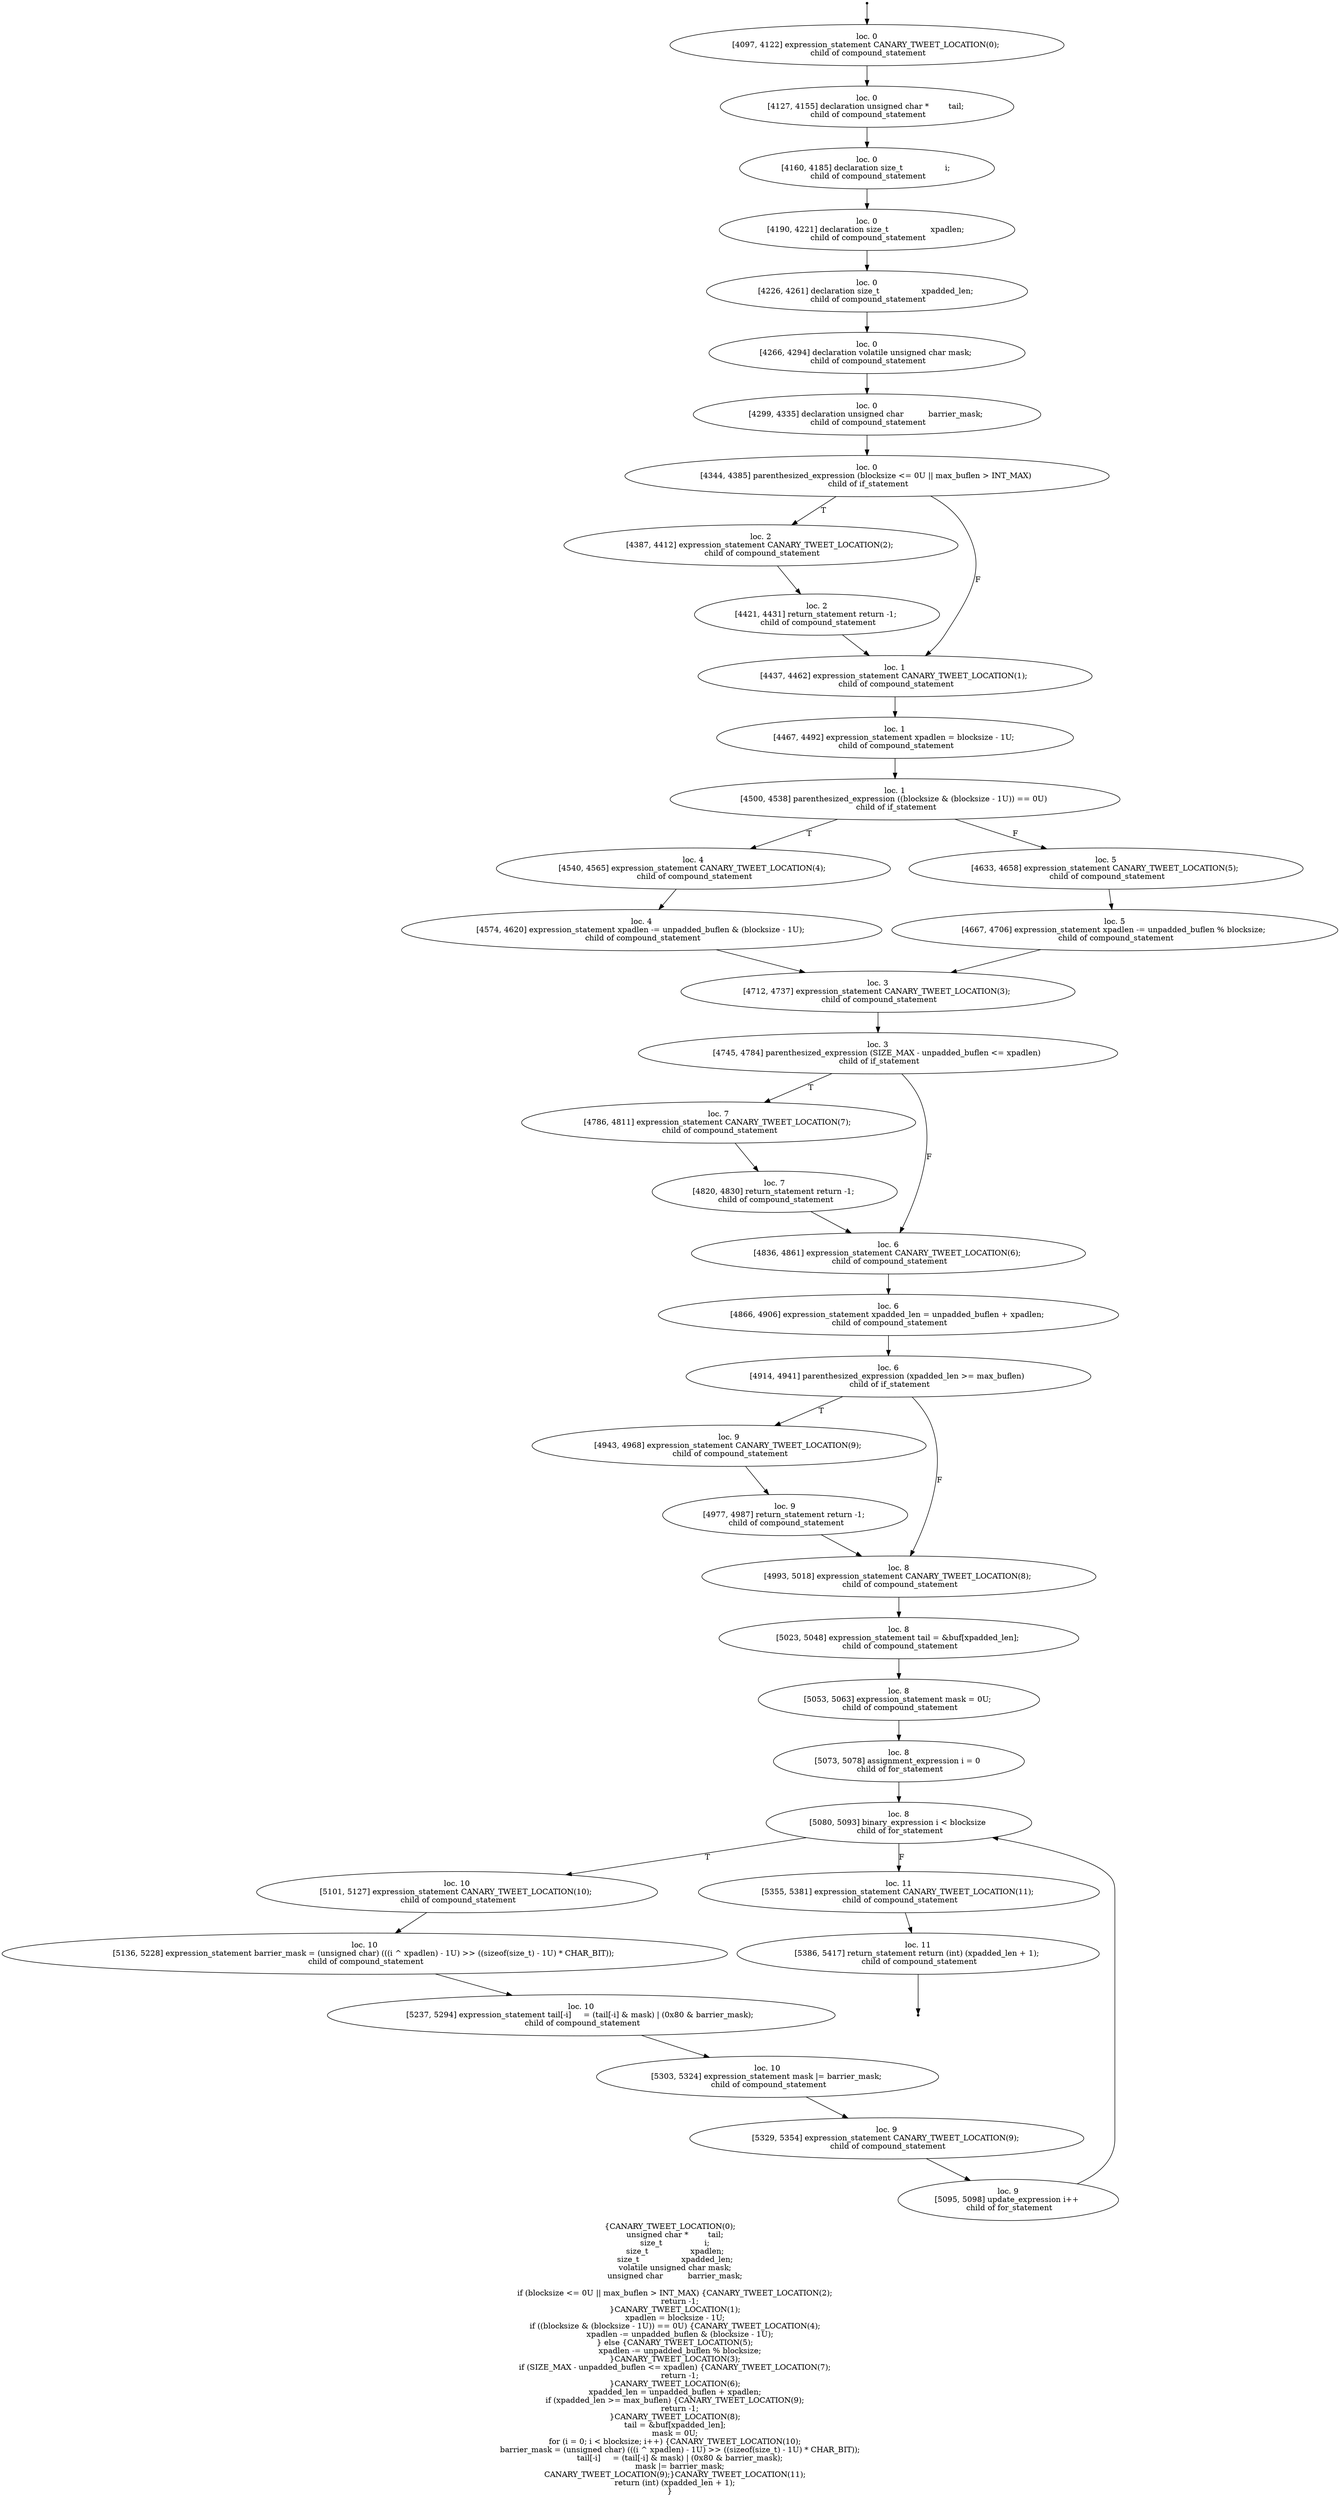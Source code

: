 digraph hydro_pad_7 {
	initial [shape=point]
	initial -> "loc. 0
[4097, 4122] expression_statement CANARY_TWEET_LOCATION(0); 
 child of compound_statement"
	final [shape=point]
	"loc. 11
[5386, 5417] return_statement return (int) (xpadded_len + 1); 
 child of compound_statement" -> final
	"loc. 0
[4097, 4122] expression_statement CANARY_TWEET_LOCATION(0); 
 child of compound_statement"
	"loc. 0
[4097, 4122] expression_statement CANARY_TWEET_LOCATION(0); 
 child of compound_statement" -> "loc. 0
[4127, 4155] declaration unsigned char *        tail; 
 child of compound_statement"
	"loc. 0
[4127, 4155] declaration unsigned char *        tail; 
 child of compound_statement"
	"loc. 0
[4127, 4155] declaration unsigned char *        tail; 
 child of compound_statement" -> "loc. 0
[4160, 4185] declaration size_t                 i; 
 child of compound_statement"
	"loc. 0
[4160, 4185] declaration size_t                 i; 
 child of compound_statement"
	"loc. 0
[4160, 4185] declaration size_t                 i; 
 child of compound_statement" -> "loc. 0
[4190, 4221] declaration size_t                 xpadlen; 
 child of compound_statement"
	"loc. 0
[4190, 4221] declaration size_t                 xpadlen; 
 child of compound_statement"
	"loc. 0
[4190, 4221] declaration size_t                 xpadlen; 
 child of compound_statement" -> "loc. 0
[4226, 4261] declaration size_t                 xpadded_len; 
 child of compound_statement"
	"loc. 0
[4226, 4261] declaration size_t                 xpadded_len; 
 child of compound_statement"
	"loc. 0
[4226, 4261] declaration size_t                 xpadded_len; 
 child of compound_statement" -> "loc. 0
[4266, 4294] declaration volatile unsigned char mask; 
 child of compound_statement"
	"loc. 0
[4266, 4294] declaration volatile unsigned char mask; 
 child of compound_statement"
	"loc. 0
[4266, 4294] declaration volatile unsigned char mask; 
 child of compound_statement" -> "loc. 0
[4299, 4335] declaration unsigned char          barrier_mask; 
 child of compound_statement"
	"loc. 0
[4299, 4335] declaration unsigned char          barrier_mask; 
 child of compound_statement"
	"loc. 0
[4299, 4335] declaration unsigned char          barrier_mask; 
 child of compound_statement" -> "loc. 0
[4344, 4385] parenthesized_expression (blocksize <= 0U || max_buflen > INT_MAX) 
 child of if_statement"
	"loc. 0
[4344, 4385] parenthesized_expression (blocksize <= 0U || max_buflen > INT_MAX) 
 child of if_statement"
	"loc. 0
[4344, 4385] parenthesized_expression (blocksize <= 0U || max_buflen > INT_MAX) 
 child of if_statement" -> "loc. 2
[4387, 4412] expression_statement CANARY_TWEET_LOCATION(2); 
 child of compound_statement" [label=T]
	"loc. 0
[4344, 4385] parenthesized_expression (blocksize <= 0U || max_buflen > INT_MAX) 
 child of if_statement" -> "loc. 1
[4437, 4462] expression_statement CANARY_TWEET_LOCATION(1); 
 child of compound_statement" [label=F]
	"loc. 2
[4387, 4412] expression_statement CANARY_TWEET_LOCATION(2); 
 child of compound_statement"
	"loc. 2
[4387, 4412] expression_statement CANARY_TWEET_LOCATION(2); 
 child of compound_statement" -> "loc. 2
[4421, 4431] return_statement return -1; 
 child of compound_statement"
	"loc. 1
[4437, 4462] expression_statement CANARY_TWEET_LOCATION(1); 
 child of compound_statement"
	"loc. 1
[4437, 4462] expression_statement CANARY_TWEET_LOCATION(1); 
 child of compound_statement" -> "loc. 1
[4467, 4492] expression_statement xpadlen = blocksize - 1U; 
 child of compound_statement"
	"loc. 2
[4421, 4431] return_statement return -1; 
 child of compound_statement"
	"loc. 2
[4421, 4431] return_statement return -1; 
 child of compound_statement" -> "loc. 1
[4437, 4462] expression_statement CANARY_TWEET_LOCATION(1); 
 child of compound_statement"
	"loc. 1
[4467, 4492] expression_statement xpadlen = blocksize - 1U; 
 child of compound_statement"
	"loc. 1
[4467, 4492] expression_statement xpadlen = blocksize - 1U; 
 child of compound_statement" -> "loc. 1
[4500, 4538] parenthesized_expression ((blocksize & (blocksize - 1U)) == 0U) 
 child of if_statement"
	"loc. 1
[4500, 4538] parenthesized_expression ((blocksize & (blocksize - 1U)) == 0U) 
 child of if_statement"
	"loc. 1
[4500, 4538] parenthesized_expression ((blocksize & (blocksize - 1U)) == 0U) 
 child of if_statement" -> "loc. 4
[4540, 4565] expression_statement CANARY_TWEET_LOCATION(4); 
 child of compound_statement" [label=T]
	"loc. 1
[4500, 4538] parenthesized_expression ((blocksize & (blocksize - 1U)) == 0U) 
 child of if_statement" -> "loc. 5
[4633, 4658] expression_statement CANARY_TWEET_LOCATION(5); 
 child of compound_statement" [label=F]
	"loc. 4
[4540, 4565] expression_statement CANARY_TWEET_LOCATION(4); 
 child of compound_statement"
	"loc. 4
[4540, 4565] expression_statement CANARY_TWEET_LOCATION(4); 
 child of compound_statement" -> "loc. 4
[4574, 4620] expression_statement xpadlen -= unpadded_buflen & (blocksize - 1U); 
 child of compound_statement"
	"loc. 5
[4633, 4658] expression_statement CANARY_TWEET_LOCATION(5); 
 child of compound_statement"
	"loc. 5
[4633, 4658] expression_statement CANARY_TWEET_LOCATION(5); 
 child of compound_statement" -> "loc. 5
[4667, 4706] expression_statement xpadlen -= unpadded_buflen % blocksize; 
 child of compound_statement"
	"loc. 4
[4574, 4620] expression_statement xpadlen -= unpadded_buflen & (blocksize - 1U); 
 child of compound_statement"
	"loc. 4
[4574, 4620] expression_statement xpadlen -= unpadded_buflen & (blocksize - 1U); 
 child of compound_statement" -> "loc. 3
[4712, 4737] expression_statement CANARY_TWEET_LOCATION(3); 
 child of compound_statement"
	"loc. 3
[4712, 4737] expression_statement CANARY_TWEET_LOCATION(3); 
 child of compound_statement"
	"loc. 3
[4712, 4737] expression_statement CANARY_TWEET_LOCATION(3); 
 child of compound_statement" -> "loc. 3
[4745, 4784] parenthesized_expression (SIZE_MAX - unpadded_buflen <= xpadlen) 
 child of if_statement"
	"loc. 3
[4745, 4784] parenthesized_expression (SIZE_MAX - unpadded_buflen <= xpadlen) 
 child of if_statement"
	"loc. 3
[4745, 4784] parenthesized_expression (SIZE_MAX - unpadded_buflen <= xpadlen) 
 child of if_statement" -> "loc. 7
[4786, 4811] expression_statement CANARY_TWEET_LOCATION(7); 
 child of compound_statement" [label=T]
	"loc. 3
[4745, 4784] parenthesized_expression (SIZE_MAX - unpadded_buflen <= xpadlen) 
 child of if_statement" -> "loc. 6
[4836, 4861] expression_statement CANARY_TWEET_LOCATION(6); 
 child of compound_statement" [label=F]
	"loc. 5
[4667, 4706] expression_statement xpadlen -= unpadded_buflen % blocksize; 
 child of compound_statement"
	"loc. 5
[4667, 4706] expression_statement xpadlen -= unpadded_buflen % blocksize; 
 child of compound_statement" -> "loc. 3
[4712, 4737] expression_statement CANARY_TWEET_LOCATION(3); 
 child of compound_statement"
	"loc. 7
[4786, 4811] expression_statement CANARY_TWEET_LOCATION(7); 
 child of compound_statement"
	"loc. 7
[4786, 4811] expression_statement CANARY_TWEET_LOCATION(7); 
 child of compound_statement" -> "loc. 7
[4820, 4830] return_statement return -1; 
 child of compound_statement"
	"loc. 6
[4836, 4861] expression_statement CANARY_TWEET_LOCATION(6); 
 child of compound_statement"
	"loc. 6
[4836, 4861] expression_statement CANARY_TWEET_LOCATION(6); 
 child of compound_statement" -> "loc. 6
[4866, 4906] expression_statement xpadded_len = unpadded_buflen + xpadlen; 
 child of compound_statement"
	"loc. 7
[4820, 4830] return_statement return -1; 
 child of compound_statement"
	"loc. 7
[4820, 4830] return_statement return -1; 
 child of compound_statement" -> "loc. 6
[4836, 4861] expression_statement CANARY_TWEET_LOCATION(6); 
 child of compound_statement"
	"loc. 6
[4866, 4906] expression_statement xpadded_len = unpadded_buflen + xpadlen; 
 child of compound_statement"
	"loc. 6
[4866, 4906] expression_statement xpadded_len = unpadded_buflen + xpadlen; 
 child of compound_statement" -> "loc. 6
[4914, 4941] parenthesized_expression (xpadded_len >= max_buflen) 
 child of if_statement"
	"loc. 6
[4914, 4941] parenthesized_expression (xpadded_len >= max_buflen) 
 child of if_statement"
	"loc. 6
[4914, 4941] parenthesized_expression (xpadded_len >= max_buflen) 
 child of if_statement" -> "loc. 9
[4943, 4968] expression_statement CANARY_TWEET_LOCATION(9); 
 child of compound_statement" [label=T]
	"loc. 6
[4914, 4941] parenthesized_expression (xpadded_len >= max_buflen) 
 child of if_statement" -> "loc. 8
[4993, 5018] expression_statement CANARY_TWEET_LOCATION(8); 
 child of compound_statement" [label=F]
	"loc. 9
[4943, 4968] expression_statement CANARY_TWEET_LOCATION(9); 
 child of compound_statement"
	"loc. 9
[4943, 4968] expression_statement CANARY_TWEET_LOCATION(9); 
 child of compound_statement" -> "loc. 9
[4977, 4987] return_statement return -1; 
 child of compound_statement"
	"loc. 8
[4993, 5018] expression_statement CANARY_TWEET_LOCATION(8); 
 child of compound_statement"
	"loc. 8
[4993, 5018] expression_statement CANARY_TWEET_LOCATION(8); 
 child of compound_statement" -> "loc. 8
[5023, 5048] expression_statement tail = &buf[xpadded_len]; 
 child of compound_statement"
	"loc. 9
[4977, 4987] return_statement return -1; 
 child of compound_statement"
	"loc. 9
[4977, 4987] return_statement return -1; 
 child of compound_statement" -> "loc. 8
[4993, 5018] expression_statement CANARY_TWEET_LOCATION(8); 
 child of compound_statement"
	"loc. 8
[5023, 5048] expression_statement tail = &buf[xpadded_len]; 
 child of compound_statement"
	"loc. 8
[5023, 5048] expression_statement tail = &buf[xpadded_len]; 
 child of compound_statement" -> "loc. 8
[5053, 5063] expression_statement mask = 0U; 
 child of compound_statement"
	"loc. 8
[5053, 5063] expression_statement mask = 0U; 
 child of compound_statement"
	"loc. 8
[5053, 5063] expression_statement mask = 0U; 
 child of compound_statement" -> "loc. 8
[5073, 5078] assignment_expression i = 0 
 child of for_statement"
	"loc. 8
[5073, 5078] assignment_expression i = 0 
 child of for_statement"
	"loc. 8
[5073, 5078] assignment_expression i = 0 
 child of for_statement" -> "loc. 8
[5080, 5093] binary_expression i < blocksize 
 child of for_statement"
	"loc. 8
[5080, 5093] binary_expression i < blocksize 
 child of for_statement"
	"loc. 8
[5080, 5093] binary_expression i < blocksize 
 child of for_statement" -> "loc. 10
[5101, 5127] expression_statement CANARY_TWEET_LOCATION(10); 
 child of compound_statement" [label=T]
	"loc. 8
[5080, 5093] binary_expression i < blocksize 
 child of for_statement" -> "loc. 11
[5355, 5381] expression_statement CANARY_TWEET_LOCATION(11); 
 child of compound_statement" [label=F]
	"loc. 10
[5101, 5127] expression_statement CANARY_TWEET_LOCATION(10); 
 child of compound_statement"
	"loc. 10
[5101, 5127] expression_statement CANARY_TWEET_LOCATION(10); 
 child of compound_statement" -> "loc. 10
[5136, 5228] expression_statement barrier_mask = (unsigned char) (((i ^ xpadlen) - 1U) >> ((sizeof(size_t) - 1U) * CHAR_BIT)); 
 child of compound_statement"
	"loc. 11
[5355, 5381] expression_statement CANARY_TWEET_LOCATION(11); 
 child of compound_statement"
	"loc. 11
[5355, 5381] expression_statement CANARY_TWEET_LOCATION(11); 
 child of compound_statement" -> "loc. 11
[5386, 5417] return_statement return (int) (xpadded_len + 1); 
 child of compound_statement"
	"loc. 9
[5095, 5098] update_expression i++ 
 child of for_statement"
	"loc. 9
[5095, 5098] update_expression i++ 
 child of for_statement" -> "loc. 8
[5080, 5093] binary_expression i < blocksize 
 child of for_statement"
	"loc. 10
[5136, 5228] expression_statement barrier_mask = (unsigned char) (((i ^ xpadlen) - 1U) >> ((sizeof(size_t) - 1U) * CHAR_BIT)); 
 child of compound_statement"
	"loc. 10
[5136, 5228] expression_statement barrier_mask = (unsigned char) (((i ^ xpadlen) - 1U) >> ((sizeof(size_t) - 1U) * CHAR_BIT)); 
 child of compound_statement" -> "loc. 10
[5237, 5294] expression_statement tail[-i]     = (tail[-i] & mask) | (0x80 & barrier_mask); 
 child of compound_statement"
	"loc. 10
[5237, 5294] expression_statement tail[-i]     = (tail[-i] & mask) | (0x80 & barrier_mask); 
 child of compound_statement"
	"loc. 10
[5237, 5294] expression_statement tail[-i]     = (tail[-i] & mask) | (0x80 & barrier_mask); 
 child of compound_statement" -> "loc. 10
[5303, 5324] expression_statement mask |= barrier_mask; 
 child of compound_statement"
	"loc. 10
[5303, 5324] expression_statement mask |= barrier_mask; 
 child of compound_statement"
	"loc. 10
[5303, 5324] expression_statement mask |= barrier_mask; 
 child of compound_statement" -> "loc. 9
[5329, 5354] expression_statement CANARY_TWEET_LOCATION(9); 
 child of compound_statement"
	"loc. 9
[5329, 5354] expression_statement CANARY_TWEET_LOCATION(9); 
 child of compound_statement"
	"loc. 9
[5329, 5354] expression_statement CANARY_TWEET_LOCATION(9); 
 child of compound_statement" -> "loc. 9
[5095, 5098] update_expression i++ 
 child of for_statement"
	"loc. 11
[5386, 5417] return_statement return (int) (xpadded_len + 1); 
 child of compound_statement"
	label="{CANARY_TWEET_LOCATION(0);
    unsigned char *        tail;
    size_t                 i;
    size_t                 xpadlen;
    size_t                 xpadded_len;
    volatile unsigned char mask;
    unsigned char          barrier_mask;

    if (blocksize <= 0U || max_buflen > INT_MAX) {CANARY_TWEET_LOCATION(2);
        return -1;
    }CANARY_TWEET_LOCATION(1);
    xpadlen = blocksize - 1U;
    if ((blocksize & (blocksize - 1U)) == 0U) {CANARY_TWEET_LOCATION(4);
        xpadlen -= unpadded_buflen & (blocksize - 1U);
    } else {CANARY_TWEET_LOCATION(5);
        xpadlen -= unpadded_buflen % blocksize;
    }CANARY_TWEET_LOCATION(3);
    if (SIZE_MAX - unpadded_buflen <= xpadlen) {CANARY_TWEET_LOCATION(7);
        return -1;
    }CANARY_TWEET_LOCATION(6);
    xpadded_len = unpadded_buflen + xpadlen;
    if (xpadded_len >= max_buflen) {CANARY_TWEET_LOCATION(9);
        return -1;
    }CANARY_TWEET_LOCATION(8);
    tail = &buf[xpadded_len];
    mask = 0U;
    for (i = 0; i < blocksize; i++) {CANARY_TWEET_LOCATION(10);
        barrier_mask = (unsigned char) (((i ^ xpadlen) - 1U) >> ((sizeof(size_t) - 1U) * CHAR_BIT));
        tail[-i]     = (tail[-i] & mask) | (0x80 & barrier_mask);
        mask |= barrier_mask;
    CANARY_TWEET_LOCATION(9);}CANARY_TWEET_LOCATION(11);
    return (int) (xpadded_len + 1);
}"
}
